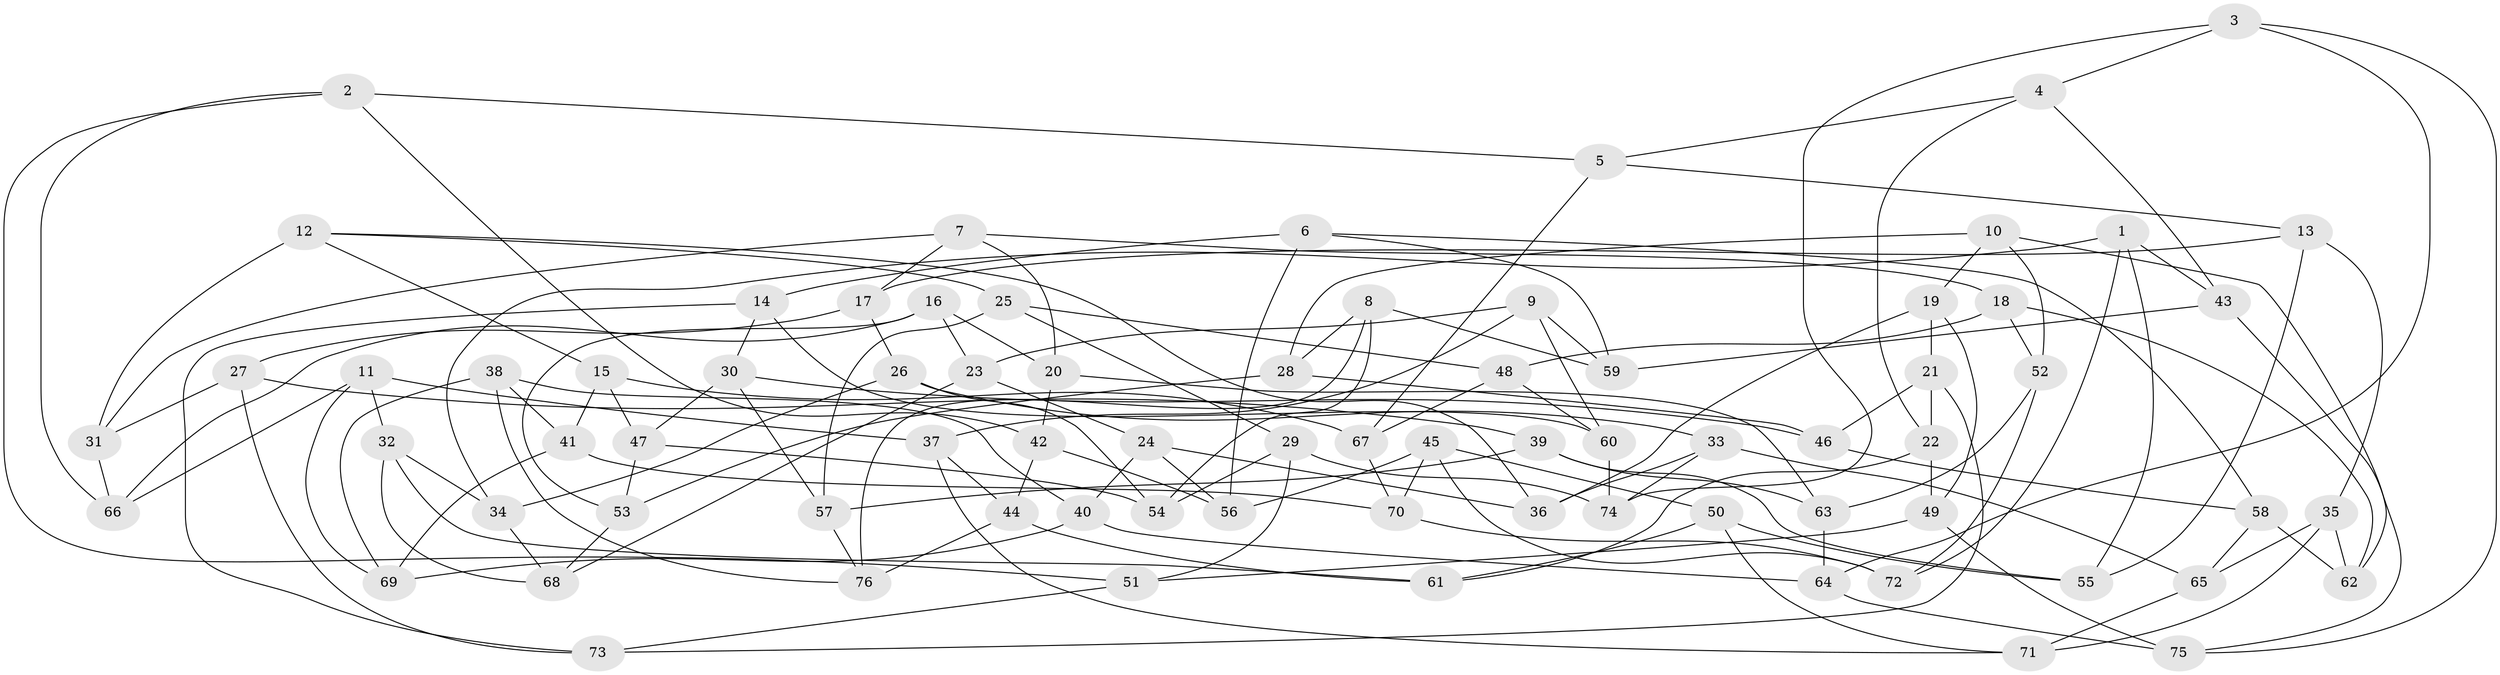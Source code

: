 // coarse degree distribution, {8: 0.16666666666666666, 6: 0.13333333333333333, 4: 0.3, 5: 0.06666666666666667, 11: 0.03333333333333333, 7: 0.13333333333333333, 9: 0.13333333333333333, 3: 0.03333333333333333}
// Generated by graph-tools (version 1.1) at 2025/21/03/04/25 18:21:02]
// undirected, 76 vertices, 152 edges
graph export_dot {
graph [start="1"]
  node [color=gray90,style=filled];
  1;
  2;
  3;
  4;
  5;
  6;
  7;
  8;
  9;
  10;
  11;
  12;
  13;
  14;
  15;
  16;
  17;
  18;
  19;
  20;
  21;
  22;
  23;
  24;
  25;
  26;
  27;
  28;
  29;
  30;
  31;
  32;
  33;
  34;
  35;
  36;
  37;
  38;
  39;
  40;
  41;
  42;
  43;
  44;
  45;
  46;
  47;
  48;
  49;
  50;
  51;
  52;
  53;
  54;
  55;
  56;
  57;
  58;
  59;
  60;
  61;
  62;
  63;
  64;
  65;
  66;
  67;
  68;
  69;
  70;
  71;
  72;
  73;
  74;
  75;
  76;
  1 -- 34;
  1 -- 55;
  1 -- 72;
  1 -- 43;
  2 -- 51;
  2 -- 5;
  2 -- 42;
  2 -- 66;
  3 -- 75;
  3 -- 74;
  3 -- 64;
  3 -- 4;
  4 -- 22;
  4 -- 43;
  4 -- 5;
  5 -- 67;
  5 -- 13;
  6 -- 14;
  6 -- 58;
  6 -- 56;
  6 -- 59;
  7 -- 31;
  7 -- 20;
  7 -- 17;
  7 -- 18;
  8 -- 28;
  8 -- 59;
  8 -- 76;
  8 -- 54;
  9 -- 60;
  9 -- 23;
  9 -- 37;
  9 -- 59;
  10 -- 62;
  10 -- 52;
  10 -- 19;
  10 -- 28;
  11 -- 69;
  11 -- 66;
  11 -- 32;
  11 -- 37;
  12 -- 15;
  12 -- 31;
  12 -- 36;
  12 -- 25;
  13 -- 35;
  13 -- 17;
  13 -- 55;
  14 -- 30;
  14 -- 73;
  14 -- 60;
  15 -- 41;
  15 -- 67;
  15 -- 47;
  16 -- 20;
  16 -- 66;
  16 -- 23;
  16 -- 53;
  17 -- 26;
  17 -- 27;
  18 -- 48;
  18 -- 62;
  18 -- 52;
  19 -- 49;
  19 -- 21;
  19 -- 36;
  20 -- 63;
  20 -- 42;
  21 -- 22;
  21 -- 73;
  21 -- 46;
  22 -- 49;
  22 -- 61;
  23 -- 68;
  23 -- 24;
  24 -- 40;
  24 -- 36;
  24 -- 56;
  25 -- 48;
  25 -- 57;
  25 -- 29;
  26 -- 33;
  26 -- 54;
  26 -- 34;
  27 -- 73;
  27 -- 39;
  27 -- 31;
  28 -- 46;
  28 -- 53;
  29 -- 74;
  29 -- 51;
  29 -- 54;
  30 -- 47;
  30 -- 46;
  30 -- 57;
  31 -- 66;
  32 -- 34;
  32 -- 61;
  32 -- 68;
  33 -- 36;
  33 -- 65;
  33 -- 74;
  34 -- 68;
  35 -- 65;
  35 -- 71;
  35 -- 62;
  37 -- 44;
  37 -- 71;
  38 -- 69;
  38 -- 76;
  38 -- 41;
  38 -- 40;
  39 -- 63;
  39 -- 55;
  39 -- 57;
  40 -- 69;
  40 -- 64;
  41 -- 70;
  41 -- 69;
  42 -- 44;
  42 -- 56;
  43 -- 59;
  43 -- 75;
  44 -- 61;
  44 -- 76;
  45 -- 56;
  45 -- 72;
  45 -- 70;
  45 -- 50;
  46 -- 58;
  47 -- 53;
  47 -- 54;
  48 -- 60;
  48 -- 67;
  49 -- 75;
  49 -- 51;
  50 -- 55;
  50 -- 61;
  50 -- 71;
  51 -- 73;
  52 -- 72;
  52 -- 63;
  53 -- 68;
  57 -- 76;
  58 -- 65;
  58 -- 62;
  60 -- 74;
  63 -- 64;
  64 -- 75;
  65 -- 71;
  67 -- 70;
  70 -- 72;
}
